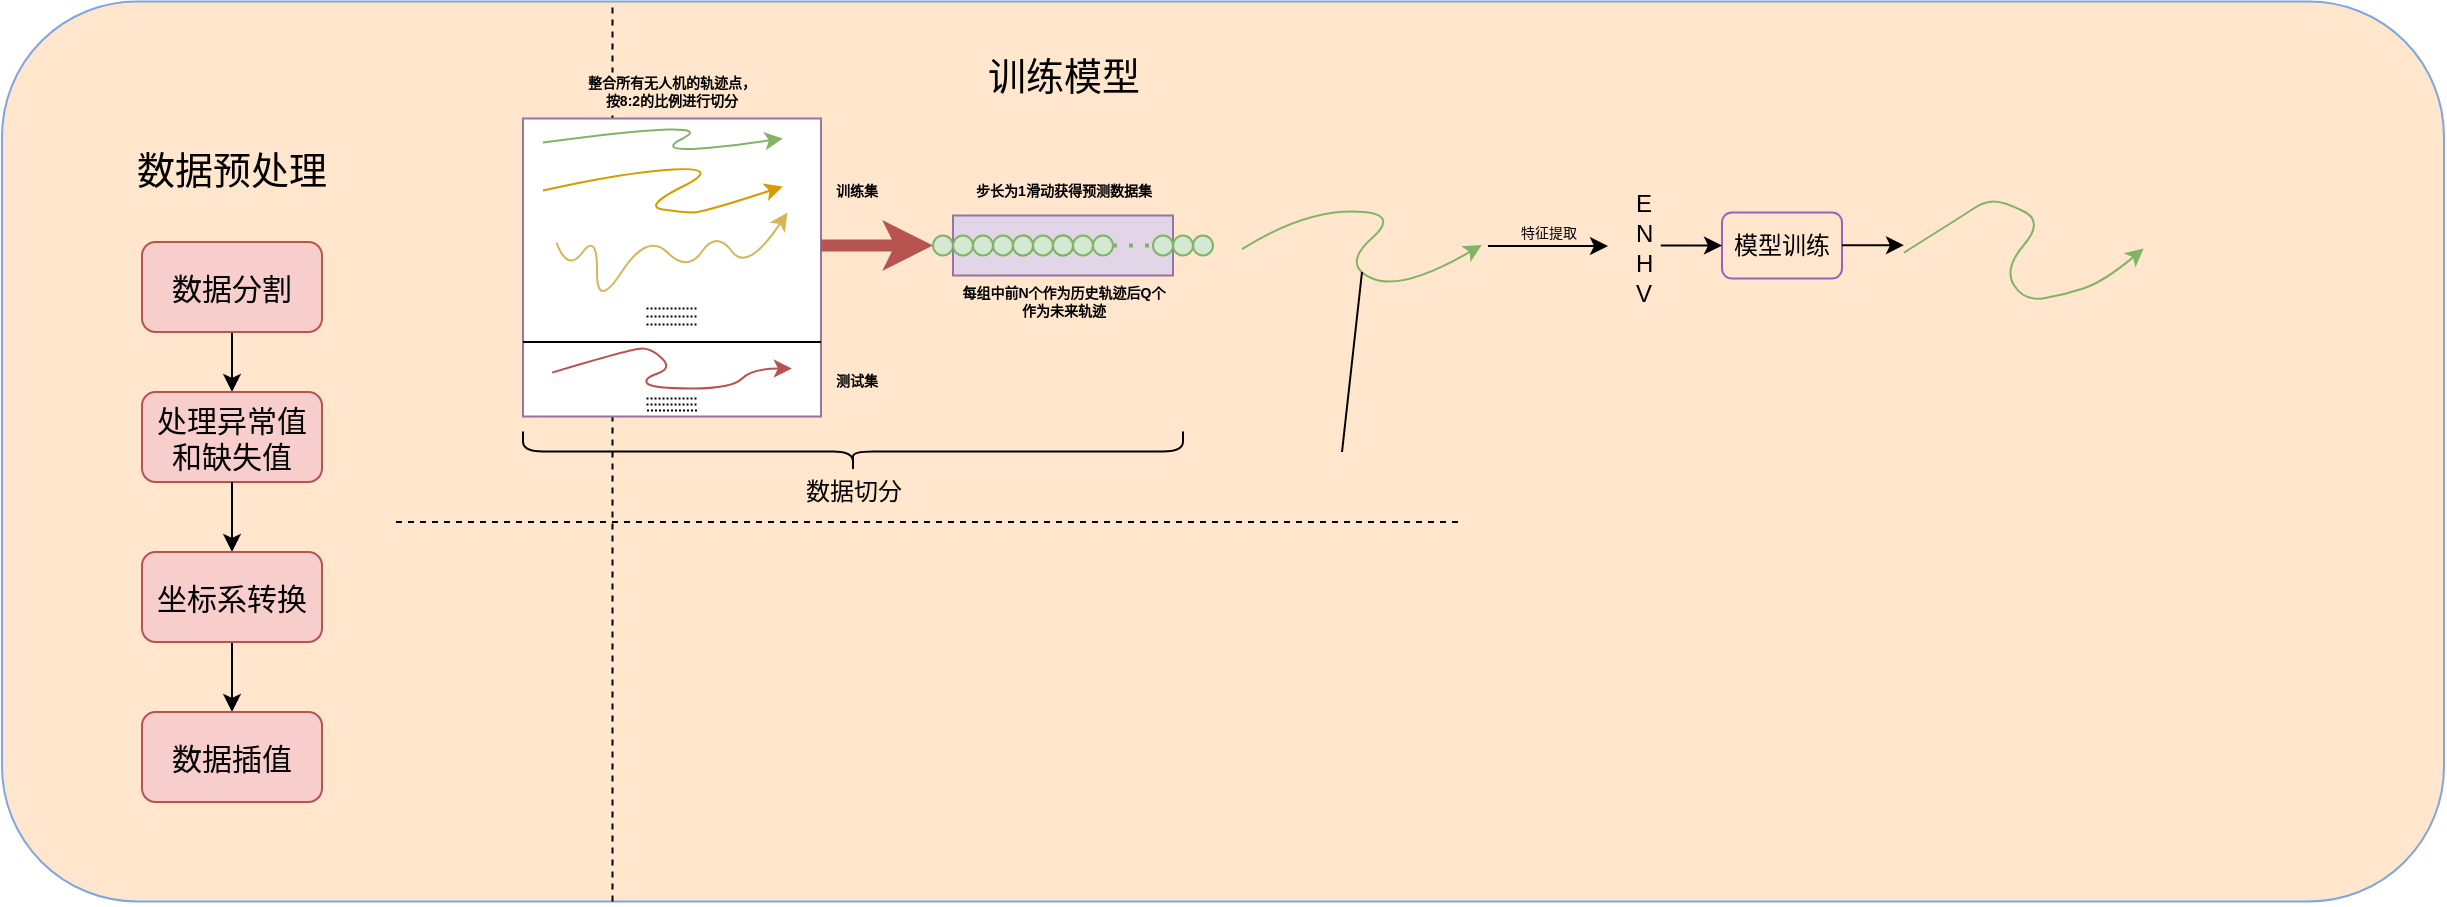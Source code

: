 <mxfile version="28.0.7">
  <diagram name="第 1 页" id="22BMKp5eYA45sCbfqpQU">
    <mxGraphModel dx="191" dy="110" grid="1" gridSize="10" guides="1" tooltips="1" connect="1" arrows="1" fold="1" page="1" pageScale="1" pageWidth="827" pageHeight="1169" math="0" shadow="0">
      <root>
        <mxCell id="0" />
        <mxCell id="1" parent="0" />
        <mxCell id="_uqVd6KnnkXhXrc5HQJr-1" value="" style="rounded=1;whiteSpace=wrap;html=1;fillColor=#ffe6cc;strokeColor=#7EA6E0;" parent="1" vertex="1">
          <mxGeometry x="40" y="4.75" width="1221" height="450" as="geometry" />
        </mxCell>
        <mxCell id="_uqVd6KnnkXhXrc5HQJr-2" value="数据预处理" style="rounded=0;whiteSpace=wrap;html=1;strokeColor=none;fillColor=#ffe6cc;fontSize=19;" parent="1" vertex="1">
          <mxGeometry x="95" y="70" width="120" height="40" as="geometry" />
        </mxCell>
        <mxCell id="IYhBpOHOiFUnqWEjY2zH-13" value="" style="edgeStyle=orthogonalEdgeStyle;rounded=0;orthogonalLoop=1;jettySize=auto;html=1;" edge="1" parent="1" source="IYhBpOHOiFUnqWEjY2zH-1" target="IYhBpOHOiFUnqWEjY2zH-11">
          <mxGeometry relative="1" as="geometry" />
        </mxCell>
        <mxCell id="IYhBpOHOiFUnqWEjY2zH-1" value="数据分割" style="rounded=1;whiteSpace=wrap;html=1;fillColor=#f8cecc;strokeColor=#b85450;fontSize=15;" vertex="1" parent="1">
          <mxGeometry x="110" y="125" width="90" height="45" as="geometry" />
        </mxCell>
        <mxCell id="IYhBpOHOiFUnqWEjY2zH-10" value="" style="endArrow=none;dashed=1;html=1;rounded=0;entryX=0.25;entryY=0;entryDx=0;entryDy=0;exitX=0.25;exitY=1;exitDx=0;exitDy=0;" edge="1" parent="1" source="_uqVd6KnnkXhXrc5HQJr-1" target="_uqVd6KnnkXhXrc5HQJr-1">
          <mxGeometry width="50" height="50" relative="1" as="geometry">
            <mxPoint x="260" y="280" as="sourcePoint" />
            <mxPoint x="310" y="230" as="targetPoint" />
          </mxGeometry>
        </mxCell>
        <mxCell id="IYhBpOHOiFUnqWEjY2zH-16" value="" style="edgeStyle=orthogonalEdgeStyle;rounded=0;orthogonalLoop=1;jettySize=auto;html=1;" edge="1" parent="1" source="IYhBpOHOiFUnqWEjY2zH-14" target="IYhBpOHOiFUnqWEjY2zH-15">
          <mxGeometry relative="1" as="geometry" />
        </mxCell>
        <mxCell id="IYhBpOHOiFUnqWEjY2zH-11" value="处理异常值和缺失值" style="rounded=1;whiteSpace=wrap;html=1;fillColor=#f8cecc;strokeColor=#b85450;fontSize=15;" vertex="1" parent="1">
          <mxGeometry x="110" y="200" width="90" height="45" as="geometry" />
        </mxCell>
        <mxCell id="IYhBpOHOiFUnqWEjY2zH-15" value="数据插值" style="rounded=1;whiteSpace=wrap;html=1;fillColor=#f8cecc;strokeColor=#b85450;fontSize=15;" vertex="1" parent="1">
          <mxGeometry x="110" y="360" width="90" height="45" as="geometry" />
        </mxCell>
        <mxCell id="IYhBpOHOiFUnqWEjY2zH-17" value="" style="edgeStyle=orthogonalEdgeStyle;rounded=0;orthogonalLoop=1;jettySize=auto;html=1;" edge="1" parent="1" source="IYhBpOHOiFUnqWEjY2zH-11" target="IYhBpOHOiFUnqWEjY2zH-14">
          <mxGeometry relative="1" as="geometry">
            <mxPoint x="155" y="245" as="sourcePoint" />
            <mxPoint x="155" y="350" as="targetPoint" />
          </mxGeometry>
        </mxCell>
        <mxCell id="IYhBpOHOiFUnqWEjY2zH-14" value="坐标系转换" style="rounded=1;whiteSpace=wrap;html=1;fillColor=#f8cecc;strokeColor=#b85450;fontSize=15;" vertex="1" parent="1">
          <mxGeometry x="110" y="280" width="90" height="45" as="geometry" />
        </mxCell>
        <mxCell id="IYhBpOHOiFUnqWEjY2zH-18" value="" style="endArrow=none;dashed=1;html=1;rounded=0;" edge="1" parent="1">
          <mxGeometry width="50" height="50" relative="1" as="geometry">
            <mxPoint x="237" y="265" as="sourcePoint" />
            <mxPoint x="770" y="265" as="targetPoint" />
          </mxGeometry>
        </mxCell>
        <mxCell id="IYhBpOHOiFUnqWEjY2zH-19" value="训练模型" style="rounded=0;whiteSpace=wrap;html=1;strokeColor=none;fillColor=#ffe6cc;fontSize=19;" vertex="1" parent="1">
          <mxGeometry x="510.5" y="23.25" width="120" height="40" as="geometry" />
        </mxCell>
        <mxCell id="IYhBpOHOiFUnqWEjY2zH-43" value="" style="rounded=0;whiteSpace=wrap;html=1;strokeColor=none;fillColor=#ffe6cc;" vertex="1" parent="1">
          <mxGeometry x="505.5" y="111.75" width="80" height="30" as="geometry" />
        </mxCell>
        <mxCell id="IYhBpOHOiFUnqWEjY2zH-26" value="" style="ellipse;whiteSpace=wrap;html=1;aspect=fixed;fillColor=#d5e8d4;strokeColor=#82b366;" vertex="1" parent="1">
          <mxGeometry x="505.5" y="121.75" width="10" height="10" as="geometry" />
        </mxCell>
        <mxCell id="IYhBpOHOiFUnqWEjY2zH-49" value="" style="rounded=0;whiteSpace=wrap;html=1;strokeColor=#9673a6;fillColor=#e1d5e7;" vertex="1" parent="1">
          <mxGeometry x="515.5" y="111.75" width="110" height="30" as="geometry" />
        </mxCell>
        <mxCell id="IYhBpOHOiFUnqWEjY2zH-27" value="" style="ellipse;whiteSpace=wrap;html=1;aspect=fixed;fillColor=#d5e8d4;strokeColor=#82b366;" vertex="1" parent="1">
          <mxGeometry x="515.5" y="121.75" width="10" height="10" as="geometry" />
        </mxCell>
        <mxCell id="IYhBpOHOiFUnqWEjY2zH-28" value="" style="ellipse;whiteSpace=wrap;html=1;aspect=fixed;fillColor=#d5e8d4;strokeColor=#82b366;" vertex="1" parent="1">
          <mxGeometry x="525.5" y="121.75" width="10" height="10" as="geometry" />
        </mxCell>
        <mxCell id="IYhBpOHOiFUnqWEjY2zH-30" value="" style="ellipse;whiteSpace=wrap;html=1;aspect=fixed;fillColor=#d5e8d4;strokeColor=#82b366;" vertex="1" parent="1">
          <mxGeometry x="535.5" y="121.75" width="10" height="10" as="geometry" />
        </mxCell>
        <mxCell id="IYhBpOHOiFUnqWEjY2zH-31" value="" style="ellipse;whiteSpace=wrap;html=1;aspect=fixed;fillColor=#d5e8d4;strokeColor=#82b366;" vertex="1" parent="1">
          <mxGeometry x="545.5" y="121.75" width="10" height="10" as="geometry" />
        </mxCell>
        <mxCell id="IYhBpOHOiFUnqWEjY2zH-32" value="" style="ellipse;whiteSpace=wrap;html=1;aspect=fixed;fillColor=#d5e8d4;strokeColor=#82b366;" vertex="1" parent="1">
          <mxGeometry x="545.5" y="121.75" width="10" height="10" as="geometry" />
        </mxCell>
        <mxCell id="IYhBpOHOiFUnqWEjY2zH-33" value="" style="ellipse;whiteSpace=wrap;html=1;aspect=fixed;fillColor=#d5e8d4;strokeColor=#82b366;" vertex="1" parent="1">
          <mxGeometry x="555.5" y="121.75" width="10" height="10" as="geometry" />
        </mxCell>
        <mxCell id="IYhBpOHOiFUnqWEjY2zH-34" value="" style="ellipse;whiteSpace=wrap;html=1;aspect=fixed;fillColor=#d5e8d4;strokeColor=#82b366;" vertex="1" parent="1">
          <mxGeometry x="565.5" y="121.75" width="10" height="10" as="geometry" />
        </mxCell>
        <mxCell id="IYhBpOHOiFUnqWEjY2zH-35" value="" style="ellipse;whiteSpace=wrap;html=1;aspect=fixed;fillColor=#d5e8d4;strokeColor=#82b366;" vertex="1" parent="1">
          <mxGeometry x="565.5" y="121.75" width="10" height="10" as="geometry" />
        </mxCell>
        <mxCell id="IYhBpOHOiFUnqWEjY2zH-36" value="" style="ellipse;whiteSpace=wrap;html=1;aspect=fixed;direction=south;fillColor=#d5e8d4;strokeColor=#82b366;" vertex="1" parent="1">
          <mxGeometry x="575.5" y="121.75" width="10" height="10" as="geometry" />
        </mxCell>
        <mxCell id="IYhBpOHOiFUnqWEjY2zH-37" value="" style="ellipse;whiteSpace=wrap;html=1;aspect=fixed;fillColor=#d5e8d4;strokeColor=#82b366;" vertex="1" parent="1">
          <mxGeometry x="585.5" y="121.75" width="10" height="10" as="geometry" />
        </mxCell>
        <mxCell id="IYhBpOHOiFUnqWEjY2zH-52" value="步长为1滑动获得预测数据集" style="rounded=0;whiteSpace=wrap;html=1;fontSize=7;fillColor=#ffe6cc;strokeColor=none;fontStyle=1" vertex="1" parent="1">
          <mxGeometry x="521.75" y="89.75" width="97.5" height="20" as="geometry" />
        </mxCell>
        <mxCell id="IYhBpOHOiFUnqWEjY2zH-38" value="" style="endArrow=none;dashed=1;html=1;dashPattern=1 3;strokeWidth=2;rounded=0;exitX=1;exitY=0.5;exitDx=0;exitDy=0;entryX=0.5;entryY=1;entryDx=0;entryDy=0;fillColor=#d5e8d4;strokeColor=#82b366;" edge="1" parent="1" source="IYhBpOHOiFUnqWEjY2zH-37" target="IYhBpOHOiFUnqWEjY2zH-39">
          <mxGeometry width="50" height="50" relative="1" as="geometry">
            <mxPoint x="615.5" y="151.75" as="sourcePoint" />
            <mxPoint x="665.5" y="101.75" as="targetPoint" />
          </mxGeometry>
        </mxCell>
        <mxCell id="IYhBpOHOiFUnqWEjY2zH-39" value="" style="ellipse;whiteSpace=wrap;html=1;aspect=fixed;direction=south;fillColor=#d5e8d4;strokeColor=#82b366;" vertex="1" parent="1">
          <mxGeometry x="615.5" y="121.75" width="10" height="10" as="geometry" />
        </mxCell>
        <mxCell id="IYhBpOHOiFUnqWEjY2zH-40" value="" style="ellipse;whiteSpace=wrap;html=1;aspect=fixed;direction=south;fillColor=#d5e8d4;strokeColor=#82b366;" vertex="1" parent="1">
          <mxGeometry x="625.5" y="121.75" width="10" height="10" as="geometry" />
        </mxCell>
        <mxCell id="IYhBpOHOiFUnqWEjY2zH-41" value="" style="ellipse;whiteSpace=wrap;html=1;aspect=fixed;direction=south;fillColor=#d5e8d4;strokeColor=#82b366;" vertex="1" parent="1">
          <mxGeometry x="635.5" y="121.75" width="10" height="10" as="geometry" />
        </mxCell>
        <mxCell id="IYhBpOHOiFUnqWEjY2zH-53" value="每组中前N个作为历史轨迹后Q个作为未来轨迹" style="rounded=0;whiteSpace=wrap;html=1;fontSize=7;fillColor=#ffe6cc;strokeColor=none;fontStyle=1" vertex="1" parent="1">
          <mxGeometry x="515.5" y="144.75" width="110" height="20" as="geometry" />
        </mxCell>
        <mxCell id="IYhBpOHOiFUnqWEjY2zH-57" value="" style="whiteSpace=wrap;html=1;aspect=fixed;strokeColor=light-dark(#957599, #EDEDED);" vertex="1" parent="1">
          <mxGeometry x="300.5" y="63.25" width="149" height="149" as="geometry" />
        </mxCell>
        <mxCell id="IYhBpOHOiFUnqWEjY2zH-59" value="整合所有无人机的轨迹点，按8:2的比例进行切分" style="rounded=0;whiteSpace=wrap;html=1;fontSize=7;fillColor=#ffe6cc;strokeColor=none;fontStyle=1" vertex="1" parent="1">
          <mxGeometry x="331" y="40.25" width="88" height="20" as="geometry" />
        </mxCell>
        <mxCell id="IYhBpOHOiFUnqWEjY2zH-61" value="" style="curved=1;endArrow=classic;html=1;rounded=0;exitX=0.001;exitY=0.148;exitDx=0;exitDy=0;exitPerimeter=0;fillColor=#d5e8d4;strokeColor=#82b366;" edge="1" parent="1">
          <mxGeometry width="50" height="50" relative="1" as="geometry">
            <mxPoint x="310.499" y="75.302" as="sourcePoint" />
            <mxPoint x="430.35" y="73.25" as="targetPoint" />
            <Array as="points">
              <mxPoint x="400.35" y="63.25" />
              <mxPoint x="360.35" y="83.25" />
            </Array>
          </mxGeometry>
        </mxCell>
        <mxCell id="IYhBpOHOiFUnqWEjY2zH-62" value="" style="curved=1;endArrow=classic;html=1;rounded=0;exitX=0.001;exitY=0.148;exitDx=0;exitDy=0;exitPerimeter=0;fillColor=#ffe6cc;strokeColor=#d79b00;" edge="1" parent="1">
          <mxGeometry width="50" height="50" relative="1" as="geometry">
            <mxPoint x="310.5" y="99.302" as="sourcePoint" />
            <mxPoint x="430.351" y="97.25" as="targetPoint" />
            <Array as="points">
              <mxPoint x="350.5" y="90.25" />
              <mxPoint x="400.351" y="87.25" />
              <mxPoint x="360.351" y="107.25" />
              <mxPoint x="380.5" y="110.25" />
              <mxPoint x="390.5" y="110.25" />
            </Array>
          </mxGeometry>
        </mxCell>
        <mxCell id="IYhBpOHOiFUnqWEjY2zH-63" value="" style="curved=1;endArrow=classic;html=1;rounded=0;exitX=0.001;exitY=0.148;exitDx=0;exitDy=0;exitPerimeter=0;fillColor=#fff2cc;strokeColor=#d6b656;" edge="1" parent="1">
          <mxGeometry width="50" height="50" relative="1" as="geometry">
            <mxPoint x="317.28" y="125.302" as="sourcePoint" />
            <mxPoint x="432.71" y="110.25" as="targetPoint" />
            <Array as="points">
              <mxPoint x="322.71" y="140.25" />
              <mxPoint x="337.71" y="120.25" />
              <mxPoint x="337.28" y="159.25" />
              <mxPoint x="362.71" y="120.25" />
              <mxPoint x="382.71" y="140.25" />
              <mxPoint x="397.28" y="119.25" />
              <mxPoint x="412.71" y="140.25" />
              <mxPoint x="432.71" y="110.25" />
            </Array>
          </mxGeometry>
        </mxCell>
        <mxCell id="IYhBpOHOiFUnqWEjY2zH-64" value="" style="endArrow=none;html=1;rounded=0;exitX=0;exitY=0.75;exitDx=0;exitDy=0;entryX=1;entryY=0.75;entryDx=0;entryDy=0;" edge="1" parent="1" source="IYhBpOHOiFUnqWEjY2zH-57" target="IYhBpOHOiFUnqWEjY2zH-57">
          <mxGeometry width="50" height="50" relative="1" as="geometry">
            <mxPoint x="340.5" y="193.25" as="sourcePoint" />
            <mxPoint x="390.5" y="143.25" as="targetPoint" />
          </mxGeometry>
        </mxCell>
        <mxCell id="IYhBpOHOiFUnqWEjY2zH-66" value="" style="endArrow=none;dashed=1;html=1;rounded=0;dashPattern=1 1;" edge="1" parent="1">
          <mxGeometry width="50" height="50" relative="1" as="geometry">
            <mxPoint x="362.25" y="158.25" as="sourcePoint" />
            <mxPoint x="387.75" y="158.25" as="targetPoint" />
          </mxGeometry>
        </mxCell>
        <mxCell id="IYhBpOHOiFUnqWEjY2zH-69" value="" style="endArrow=none;dashed=1;html=1;rounded=0;dashPattern=1 1;" edge="1" parent="1">
          <mxGeometry width="50" height="50" relative="1" as="geometry">
            <mxPoint x="362.25" y="166.25" as="sourcePoint" />
            <mxPoint x="387.75" y="166.25" as="targetPoint" />
          </mxGeometry>
        </mxCell>
        <mxCell id="IYhBpOHOiFUnqWEjY2zH-70" value="" style="endArrow=none;dashed=1;html=1;rounded=0;dashPattern=1 1;" edge="1" parent="1">
          <mxGeometry width="50" height="50" relative="1" as="geometry">
            <mxPoint x="362.25" y="162.25" as="sourcePoint" />
            <mxPoint x="387.75" y="162.25" as="targetPoint" />
          </mxGeometry>
        </mxCell>
        <mxCell id="IYhBpOHOiFUnqWEjY2zH-71" value="" style="curved=1;endArrow=classic;html=1;rounded=0;exitX=0.001;exitY=0.148;exitDx=0;exitDy=0;exitPerimeter=0;fillColor=#f8cecc;strokeColor=#b85450;" edge="1" parent="1">
          <mxGeometry width="50" height="50" relative="1" as="geometry">
            <mxPoint x="315.07" y="190.302" as="sourcePoint" />
            <mxPoint x="434.921" y="188.25" as="targetPoint" />
            <Array as="points">
              <mxPoint x="355.07" y="178.25" />
              <mxPoint x="365.07" y="178.25" />
              <mxPoint x="375.07" y="188.25" />
              <mxPoint x="360.5" y="193.25" />
              <mxPoint x="364.921" y="198.25" />
              <mxPoint x="405.07" y="198.25" />
              <mxPoint x="415.07" y="188.25" />
            </Array>
          </mxGeometry>
        </mxCell>
        <mxCell id="IYhBpOHOiFUnqWEjY2zH-72" value="" style="endArrow=none;dashed=1;html=1;rounded=0;dashPattern=1 1;" edge="1" parent="1">
          <mxGeometry width="50" height="50" relative="1" as="geometry">
            <mxPoint x="362.25" y="203.25" as="sourcePoint" />
            <mxPoint x="387.75" y="203.25" as="targetPoint" />
          </mxGeometry>
        </mxCell>
        <mxCell id="IYhBpOHOiFUnqWEjY2zH-73" value="" style="endArrow=none;dashed=1;html=1;rounded=0;dashPattern=1 1;" edge="1" parent="1">
          <mxGeometry width="50" height="50" relative="1" as="geometry">
            <mxPoint x="362.25" y="206.25" as="sourcePoint" />
            <mxPoint x="387.75" y="206.25" as="targetPoint" />
          </mxGeometry>
        </mxCell>
        <mxCell id="IYhBpOHOiFUnqWEjY2zH-74" value="" style="endArrow=none;dashed=1;html=1;rounded=0;dashPattern=1 1;" edge="1" parent="1">
          <mxGeometry width="50" height="50" relative="1" as="geometry">
            <mxPoint x="362.5" y="209.25" as="sourcePoint" />
            <mxPoint x="388" y="209.25" as="targetPoint" />
          </mxGeometry>
        </mxCell>
        <mxCell id="IYhBpOHOiFUnqWEjY2zH-77" value="" style="endArrow=classic;html=1;rounded=0;strokeWidth=6;entryX=0;entryY=0.5;entryDx=0;entryDy=0;curved=0;fillColor=#f8cecc;strokeColor=#b85450;" edge="1" parent="1">
          <mxGeometry width="50" height="50" relative="1" as="geometry">
            <mxPoint x="449.5" y="126.75" as="sourcePoint" />
            <mxPoint x="505.5" y="126.75" as="targetPoint" />
          </mxGeometry>
        </mxCell>
        <mxCell id="IYhBpOHOiFUnqWEjY2zH-78" value="训练集" style="rounded=0;whiteSpace=wrap;html=1;fontSize=7;fillColor=#ffe6cc;strokeColor=none;fontStyle=1" vertex="1" parent="1">
          <mxGeometry x="451.5" y="89.75" width="31" height="20" as="geometry" />
        </mxCell>
        <mxCell id="IYhBpOHOiFUnqWEjY2zH-79" value="测试集" style="rounded=0;whiteSpace=wrap;html=1;fontSize=7;fillColor=#ffe6cc;strokeColor=none;fontStyle=1" vertex="1" parent="1">
          <mxGeometry x="451.5" y="184.75" width="31" height="20" as="geometry" />
        </mxCell>
        <mxCell id="IYhBpOHOiFUnqWEjY2zH-80" value="" style="shape=table;startSize=0;container=1;collapsible=0;childLayout=tableLayout;fontSize=11;fillColor=none;strokeColor=none;" vertex="1" parent="1">
          <mxGeometry x="850" y="96.75" width="60" height="60" as="geometry" />
        </mxCell>
        <mxCell id="IYhBpOHOiFUnqWEjY2zH-81" value="" style="shape=tableRow;horizontal=0;startSize=0;swimlaneHead=0;swimlaneBody=0;strokeColor=inherit;top=0;left=0;bottom=0;right=0;collapsible=0;dropTarget=0;fillColor=none;points=[[0,0.5],[1,0.5]];portConstraint=eastwest;fontSize=16;" vertex="1" parent="IYhBpOHOiFUnqWEjY2zH-80">
          <mxGeometry width="60" height="15" as="geometry" />
        </mxCell>
        <mxCell id="IYhBpOHOiFUnqWEjY2zH-82" value="E" style="shape=partialRectangle;html=1;whiteSpace=wrap;connectable=0;strokeColor=inherit;overflow=hidden;fillColor=none;top=0;left=0;bottom=0;right=0;pointerEvents=1;fontSize=12;align=left;spacingLeft=5;" vertex="1" parent="IYhBpOHOiFUnqWEjY2zH-81">
          <mxGeometry width="60" height="15" as="geometry">
            <mxRectangle width="60" height="15" as="alternateBounds" />
          </mxGeometry>
        </mxCell>
        <mxCell id="IYhBpOHOiFUnqWEjY2zH-83" value="" style="shape=tableRow;horizontal=0;startSize=0;swimlaneHead=0;swimlaneBody=0;strokeColor=inherit;top=0;left=0;bottom=0;right=0;collapsible=0;dropTarget=0;fillColor=none;points=[[0,0.5],[1,0.5]];portConstraint=eastwest;fontSize=16;" vertex="1" parent="IYhBpOHOiFUnqWEjY2zH-80">
          <mxGeometry y="15" width="60" height="15" as="geometry" />
        </mxCell>
        <mxCell id="IYhBpOHOiFUnqWEjY2zH-84" value="N" style="shape=partialRectangle;html=1;whiteSpace=wrap;connectable=0;strokeColor=inherit;overflow=hidden;fillColor=none;top=0;left=0;bottom=0;right=0;pointerEvents=1;fontSize=12;align=left;spacingLeft=5;" vertex="1" parent="IYhBpOHOiFUnqWEjY2zH-83">
          <mxGeometry width="60" height="15" as="geometry">
            <mxRectangle width="60" height="15" as="alternateBounds" />
          </mxGeometry>
        </mxCell>
        <mxCell id="IYhBpOHOiFUnqWEjY2zH-85" value="" style="shape=tableRow;horizontal=0;startSize=0;swimlaneHead=0;swimlaneBody=0;strokeColor=inherit;top=0;left=0;bottom=0;right=0;collapsible=0;dropTarget=0;fillColor=none;points=[[0,0.5],[1,0.5]];portConstraint=eastwest;fontSize=16;" vertex="1" parent="IYhBpOHOiFUnqWEjY2zH-80">
          <mxGeometry y="30" width="60" height="15" as="geometry" />
        </mxCell>
        <mxCell id="IYhBpOHOiFUnqWEjY2zH-86" value="H" style="shape=partialRectangle;html=1;whiteSpace=wrap;connectable=0;strokeColor=inherit;overflow=hidden;fillColor=none;top=0;left=0;bottom=0;right=0;pointerEvents=1;fontSize=12;align=left;spacingLeft=5;" vertex="1" parent="IYhBpOHOiFUnqWEjY2zH-85">
          <mxGeometry width="60" height="15" as="geometry">
            <mxRectangle width="60" height="15" as="alternateBounds" />
          </mxGeometry>
        </mxCell>
        <mxCell id="IYhBpOHOiFUnqWEjY2zH-87" style="shape=tableRow;horizontal=0;startSize=0;swimlaneHead=0;swimlaneBody=0;strokeColor=inherit;top=0;left=0;bottom=0;right=0;collapsible=0;dropTarget=0;fillColor=none;points=[[0,0.5],[1,0.5]];portConstraint=eastwest;fontSize=16;" vertex="1" parent="IYhBpOHOiFUnqWEjY2zH-80">
          <mxGeometry y="45" width="60" height="15" as="geometry" />
        </mxCell>
        <mxCell id="IYhBpOHOiFUnqWEjY2zH-88" value="V" style="shape=partialRectangle;html=1;whiteSpace=wrap;connectable=0;strokeColor=inherit;overflow=hidden;fillColor=none;top=0;left=0;bottom=0;right=0;pointerEvents=1;fontSize=12;align=left;spacingLeft=5;" vertex="1" parent="IYhBpOHOiFUnqWEjY2zH-87">
          <mxGeometry width="60" height="15" as="geometry">
            <mxRectangle width="60" height="15" as="alternateBounds" />
          </mxGeometry>
        </mxCell>
        <mxCell id="IYhBpOHOiFUnqWEjY2zH-90" value="" style="shape=curlyBracket;whiteSpace=wrap;html=1;rounded=1;labelPosition=left;verticalLabelPosition=middle;align=right;verticalAlign=middle;direction=north;" vertex="1" parent="1">
          <mxGeometry x="300.5" y="219.75" width="330" height="20" as="geometry" />
        </mxCell>
        <mxCell id="IYhBpOHOiFUnqWEjY2zH-93" value="数据切分" style="rounded=0;whiteSpace=wrap;html=1;strokeColor=none;fillColor=#ffe6cc;fontSize=12;" vertex="1" parent="1">
          <mxGeometry x="425.5" y="250" width="80" as="geometry" />
        </mxCell>
        <mxCell id="IYhBpOHOiFUnqWEjY2zH-94" value="" style="curved=1;endArrow=classic;html=1;rounded=0;exitX=0.001;exitY=0.148;exitDx=0;exitDy=0;exitPerimeter=0;fillColor=#d5e8d4;strokeColor=#82b366;" edge="1" parent="1">
          <mxGeometry width="50" height="50" relative="1" as="geometry">
            <mxPoint x="660" y="128.552" as="sourcePoint" />
            <mxPoint x="779.851" y="126.5" as="targetPoint" />
            <Array as="points">
              <mxPoint x="690" y="109.75" />
              <mxPoint x="740" y="109.75" />
              <mxPoint x="709.851" y="136.5" />
              <mxPoint x="740" y="149.75" />
            </Array>
          </mxGeometry>
        </mxCell>
        <mxCell id="IYhBpOHOiFUnqWEjY2zH-95" value="" style="endArrow=classic;html=1;rounded=0;" edge="1" parent="1">
          <mxGeometry relative="1" as="geometry">
            <mxPoint x="783" y="127" as="sourcePoint" />
            <mxPoint x="843" y="127" as="targetPoint" />
          </mxGeometry>
        </mxCell>
        <mxCell id="IYhBpOHOiFUnqWEjY2zH-96" value="特征提取" style="edgeLabel;resizable=0;html=1;;align=center;verticalAlign=middle;fontSize=7;labelBackgroundColor=none;" connectable="0" vertex="1" parent="IYhBpOHOiFUnqWEjY2zH-95">
          <mxGeometry relative="1" as="geometry">
            <mxPoint y="-6" as="offset" />
          </mxGeometry>
        </mxCell>
        <mxCell id="IYhBpOHOiFUnqWEjY2zH-97" value="模型训练" style="rounded=1;whiteSpace=wrap;html=1;fillColor=#ffe6cc;strokeColor=light-dark(#9b61c2, #996500);" vertex="1" parent="1">
          <mxGeometry x="900" y="110.25" width="60" height="33" as="geometry" />
        </mxCell>
        <mxCell id="IYhBpOHOiFUnqWEjY2zH-98" value="" style="endArrow=classic;html=1;rounded=0;entryX=0;entryY=0.5;entryDx=0;entryDy=0;exitX=0.323;exitY=0.001;exitDx=0;exitDy=0;exitPerimeter=0;" edge="1" parent="1" source="IYhBpOHOiFUnqWEjY2zH-85" target="IYhBpOHOiFUnqWEjY2zH-97">
          <mxGeometry width="50" height="50" relative="1" as="geometry">
            <mxPoint x="930" y="220" as="sourcePoint" />
            <mxPoint x="980" y="170" as="targetPoint" />
          </mxGeometry>
        </mxCell>
        <mxCell id="IYhBpOHOiFUnqWEjY2zH-99" value="" style="curved=1;endArrow=classic;html=1;rounded=0;exitX=0.001;exitY=0.148;exitDx=0;exitDy=0;exitPerimeter=0;fillColor=#d5e8d4;strokeColor=#82b366;" edge="1" parent="1">
          <mxGeometry width="50" height="50" relative="1" as="geometry">
            <mxPoint x="991" y="130.302" as="sourcePoint" />
            <mxPoint x="1110.851" y="128.25" as="targetPoint" />
            <Array as="points">
              <mxPoint x="1021" y="111.5" />
              <mxPoint x="1031" y="104.75" />
              <mxPoint x="1041" y="104.75" />
              <mxPoint x="1061" y="114.75" />
              <mxPoint x="1040.851" y="138.25" />
              <mxPoint x="1051" y="154.75" />
              <mxPoint x="1071" y="151.5" />
              <mxPoint x="1091" y="144.75" />
            </Array>
          </mxGeometry>
        </mxCell>
        <mxCell id="IYhBpOHOiFUnqWEjY2zH-102" value="" style="endArrow=classic;html=1;rounded=0;entryX=0;entryY=0.5;entryDx=0;entryDy=0;exitX=0.323;exitY=0.001;exitDx=0;exitDy=0;exitPerimeter=0;" edge="1" parent="1">
          <mxGeometry width="50" height="50" relative="1" as="geometry">
            <mxPoint x="960" y="126.61" as="sourcePoint" />
            <mxPoint x="991" y="126.61" as="targetPoint" />
          </mxGeometry>
        </mxCell>
        <mxCell id="IYhBpOHOiFUnqWEjY2zH-104" value="" style="endArrow=none;html=1;rounded=0;" edge="1" parent="1">
          <mxGeometry width="50" height="50" relative="1" as="geometry">
            <mxPoint x="710" y="230" as="sourcePoint" />
            <mxPoint x="720" y="140" as="targetPoint" />
          </mxGeometry>
        </mxCell>
      </root>
    </mxGraphModel>
  </diagram>
</mxfile>
